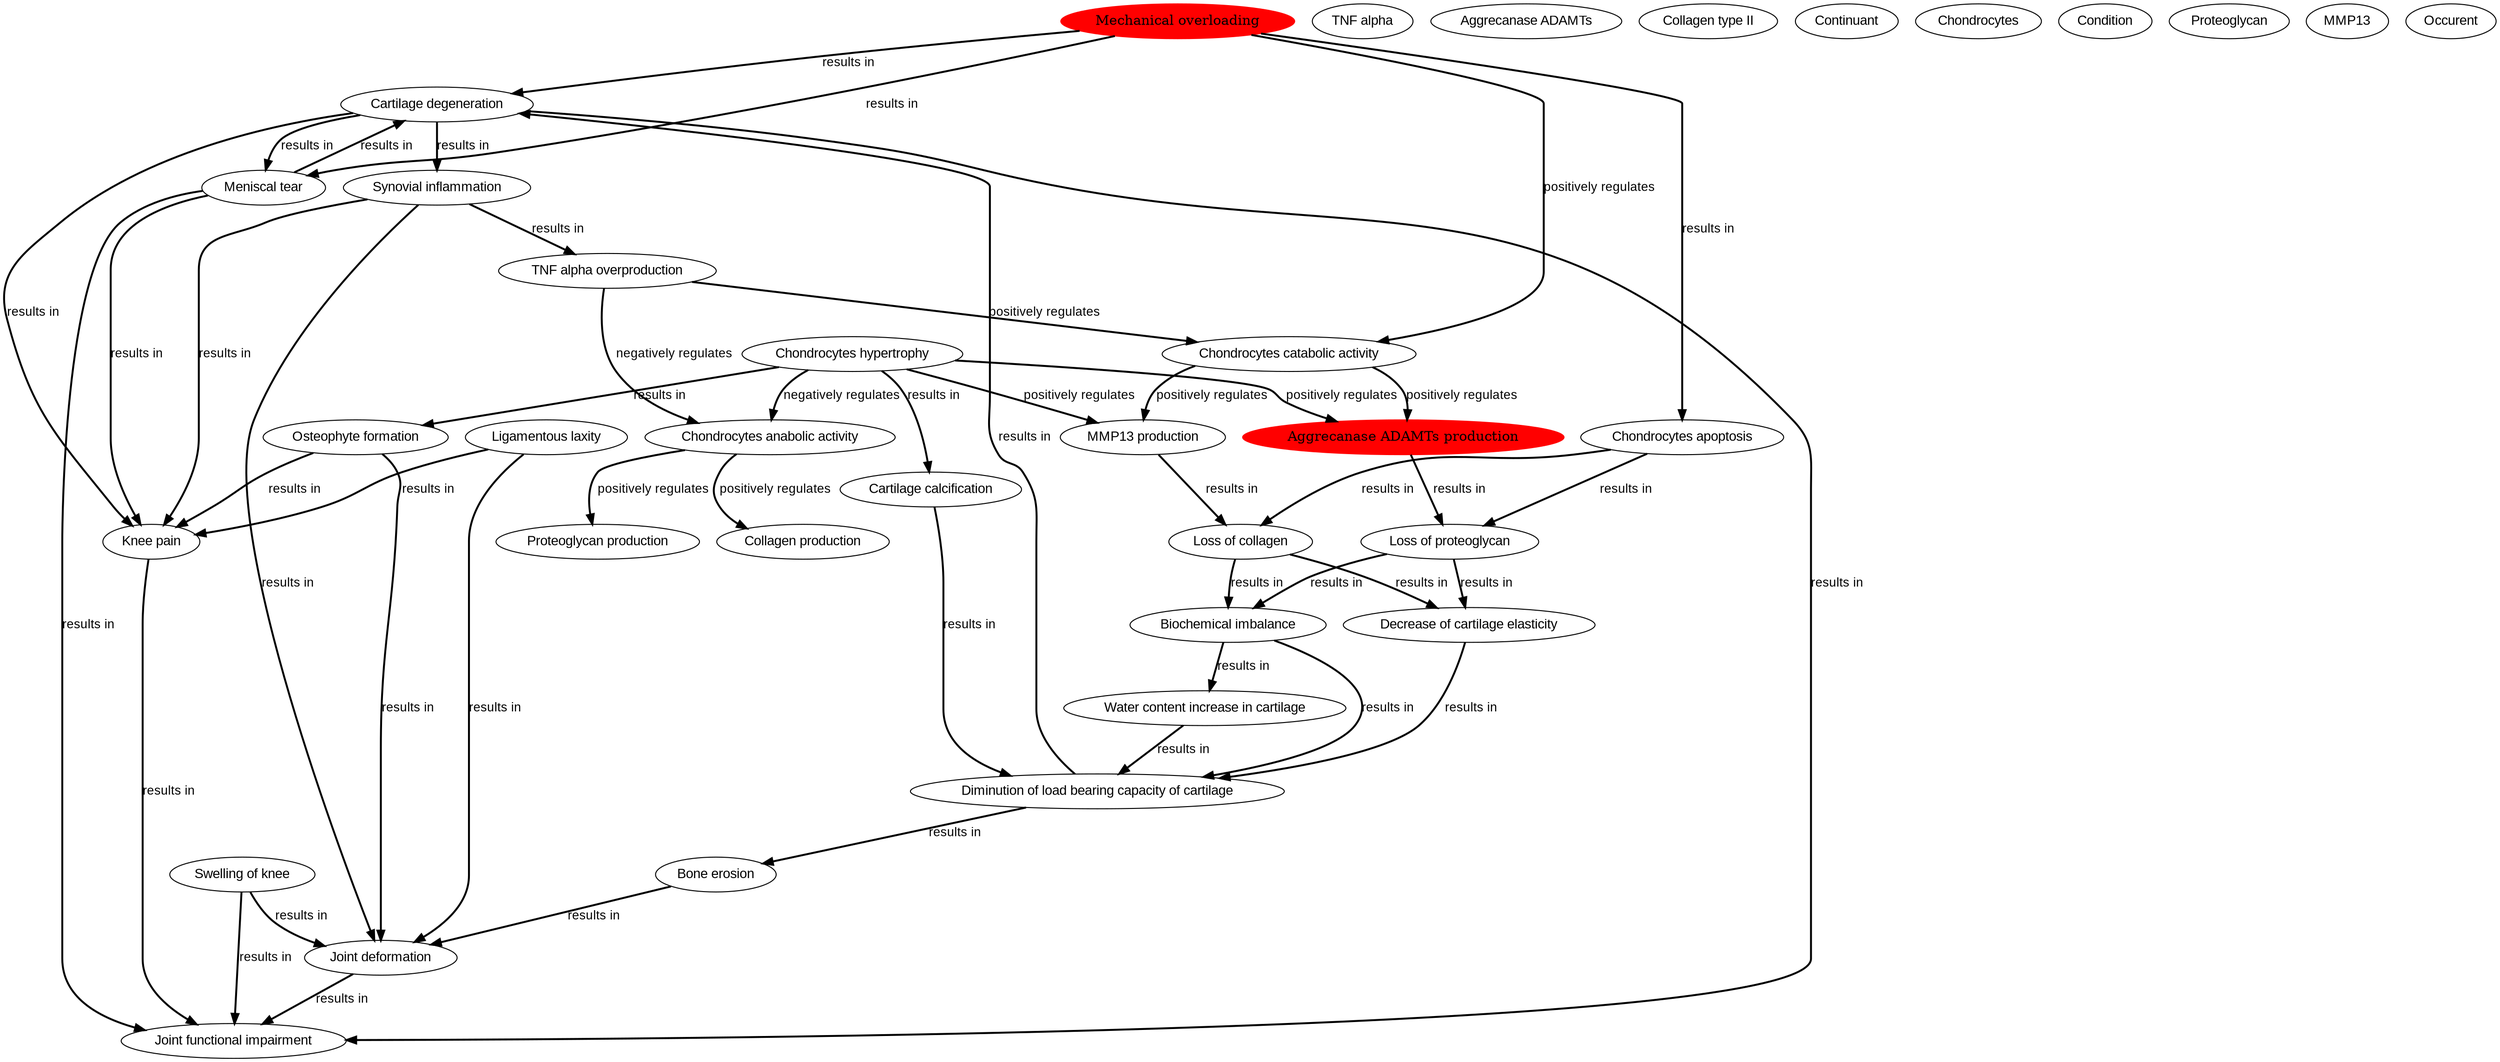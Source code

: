 digraph g {
"http://plumdeq.xyz/ontologies/hypothesis/Joint_functional_impairment" [label="Joint functional impairment",shape="ellipse",fontsize=14.0,fontname="Arial"] ;
"http://plumdeq.xyz/ontologies/hypothesis/Mechanical_overloading" [label="Mechanical overloading",shape="ellipse",style="filled",color="red"] ;
"http://plumdeq.xyz/ontologies/hypothesis/Bone_erosion" [label="Bone erosion",shape="ellipse",fontsize=14.0,fontname="Arial"] ;
"http://plumdeq.xyz/ontologies/hypothesis/TNF_alpha" [label="TNF alpha",shape="ellipse",fontsize=14.0,fontname="Arial"] ;
"http://plumdeq.xyz/ontologies/hypothesis/Cartilage_degeneration" [label="Cartilage degeneration",shape="ellipse",fontsize=14.0,fontname="Arial"] ;
"http://plumdeq.xyz/ontologies/hypothesis/Aggrecanase_ADAMTs" [label="Aggrecanase ADAMTs",shape="ellipse",fontsize=14.0,fontname="Arial"] ;
"http://plumdeq.xyz/ontologies/hypothesis/Diminution_of_load_bearing_capacity_of_cartilage" [label="Diminution of load bearing capacity of cartilage",shape="ellipse",fontsize=14.0,fontname="Arial"] ;
"http://plumdeq.xyz/ontologies/hypothesis/Osteophyte_formation" [label="Osteophyte formation",shape="ellipse",fontsize=14.0,fontname="Arial"] ;
"http://plumdeq.xyz/ontologies/hypothesis/Loss_of_proteoglycan" [label="Loss of proteoglycan",shape="ellipse",fontsize=14.0,fontname="Arial"] ;
"http://plumdeq.xyz/ontologies/hypothesis/TNF_alpha_overproduction" [label="TNF alpha overproduction",shape="ellipse",fontsize=14.0,fontname="Arial"] ;
"http://plumdeq.xyz/ontologies/hypothesis/Cartilage_calcification" [label="Cartilage calcification",shape="ellipse",fontsize=14.0,fontname="Arial"] ;
"http://plumdeq.xyz/ontologies/hypothesis/Collagen_type_II" [label="Collagen type II",shape="ellipse",fontsize=14.0,fontname="Arial"] ;
"http://plumdeq.xyz/ontologies/hypothesis/Collagen_production" [label="Collagen production",shape="ellipse",fontsize=14.0,fontname="Arial"] ;
"http://plumdeq.xyz/ontologies/hypothesis/Continuant" [label="Continuant",shape="ellipse",fontsize=14.0,fontname="Arial"] ;
"http://plumdeq.xyz/ontologies/hypothesis/Meniscal_tear" [label="Meniscal tear",shape="ellipse",fontsize=14.0,fontname="Arial"] ;
"http://plumdeq.xyz/ontologies/hypothesis/Swelling_of_knee" [label="Swelling of knee",shape="ellipse",fontsize=14.0,fontname="Arial"] ;
"http://plumdeq.xyz/ontologies/hypothesis/Chondrocytes" [label="Chondrocytes",shape="ellipse",fontsize=14.0,fontname="Arial"] ;
"http://plumdeq.xyz/ontologies/hypothesis/Chondrocytes_catabolic_activity" [label="Chondrocytes catabolic activity",shape="ellipse",fontsize=14.0,fontname="Arial"] ;
"http://plumdeq.xyz/ontologies/hypothesis/Water_content_increase_in_cartilage" [label="Water content increase in cartilage",shape="ellipse",fontsize=14.0,fontname="Arial"] ;
"http://plumdeq.xyz/ontologies/hypothesis/Condition" [label="Condition",shape="ellipse",fontsize=14.0,fontname="Arial"] ;
"http://plumdeq.xyz/ontologies/hypothesis/Proteoglycan" [label="Proteoglycan",shape="ellipse",fontsize=14.0,fontname="Arial"] ;
"http://plumdeq.xyz/ontologies/hypothesis/Synovial_inflammation" [label="Synovial inflammation",shape="ellipse",fontsize=14.0,fontname="Arial"] ;
"http://plumdeq.xyz/ontologies/hypothesis/MMP13" [label="MMP13",shape="ellipse",fontsize=14.0,fontname="Arial"] ;
"http://plumdeq.xyz/ontologies/hypothesis/Joint_deformation" [label="Joint deformation",shape="ellipse",fontsize=14.0,fontname="Arial"] ;
"http://plumdeq.xyz/ontologies/hypothesis/Loss_of_collagen" [label="Loss of collagen",shape="ellipse",fontsize=14.0,fontname="Arial"] ;
"http://plumdeq.xyz/ontologies/hypothesis/Occurent" [label="Occurent",shape="ellipse",fontsize=14.0,fontname="Arial"] ;
"http://plumdeq.xyz/ontologies/hypothesis/Chondrocytes_hypertrophy" [label="Chondrocytes hypertrophy",shape="ellipse",fontsize=14.0,fontname="Arial"] ;
"http://plumdeq.xyz/ontologies/hypothesis/Aggrecanase_ADAMTs_production" [label="Aggrecanase ADAMTs production",shape="ellipse",style="filled",color="red"] ;
"http://plumdeq.xyz/ontologies/hypothesis/Ligamentous_laxity" [label="Ligamentous laxity",shape="ellipse",fontsize=14.0,fontname="Arial"] ;
"http://plumdeq.xyz/ontologies/hypothesis/MMP13_production" [label="MMP13 production",shape="ellipse",fontsize=14.0,fontname="Arial"] ;
"http://plumdeq.xyz/ontologies/hypothesis/Biochemical_imbalance" [label="Biochemical imbalance",shape="ellipse",fontsize=14.0,fontname="Arial"] ;
"http://plumdeq.xyz/ontologies/hypothesis/Decrease_of_cartilage_elasticity" [label="Decrease of cartilage elasticity",shape="ellipse",fontsize=14.0,fontname="Arial"] ;
"http://plumdeq.xyz/ontologies/hypothesis/Chondrocytes_anabolic_activity" [label="Chondrocytes anabolic activity",shape="ellipse",fontsize=14.0,fontname="Arial"] ;
"http://plumdeq.xyz/ontologies/hypothesis/Proteoglycan_production" [label="Proteoglycan production",shape="ellipse",fontsize=14.0,fontname="Arial"] ;
"http://plumdeq.xyz/ontologies/hypothesis/Knee_pain" [label="Knee pain",shape="ellipse",fontsize=14.0,fontname="Arial"] ;
"http://plumdeq.xyz/ontologies/hypothesis/Chondrocytes_apoptosis" [label="Chondrocytes apoptosis",shape="ellipse",fontsize=14.0,fontname="Arial"] ;
"http://plumdeq.xyz/ontologies/hypothesis/Mechanical_overloading" -> "http://plumdeq.xyz/ontologies/hypothesis/Cartilage_degeneration" [label="results in",style="bold",fontsize=13.0,fontname="Arial"] ;
"http://plumdeq.xyz/ontologies/hypothesis/Mechanical_overloading" -> "http://plumdeq.xyz/ontologies/hypothesis/Chondrocytes_apoptosis" [label="results in",style="bold",fontsize=13.0,fontname="Arial"] ;
"http://plumdeq.xyz/ontologies/hypothesis/Mechanical_overloading" -> "http://plumdeq.xyz/ontologies/hypothesis/Meniscal_tear" [label="results in",style="bold",fontsize=13.0,fontname="Arial"] ;
"http://plumdeq.xyz/ontologies/hypothesis/Mechanical_overloading" -> "http://plumdeq.xyz/ontologies/hypothesis/Chondrocytes_catabolic_activity" [label="positively regulates",style="bold",fontsize=13.0,fontname="Arial"] ;
"http://plumdeq.xyz/ontologies/hypothesis/Bone_erosion" -> "http://plumdeq.xyz/ontologies/hypothesis/Joint_deformation" [label="results in",style="bold",fontsize=13.0,fontname="Arial"] ;
"http://plumdeq.xyz/ontologies/hypothesis/Cartilage_degeneration" -> "http://plumdeq.xyz/ontologies/hypothesis/Joint_functional_impairment" [label="results in",style="bold",fontsize=13.0,fontname="Arial"] ;
"http://plumdeq.xyz/ontologies/hypothesis/Cartilage_degeneration" -> "http://plumdeq.xyz/ontologies/hypothesis/Synovial_inflammation" [label="results in",style="bold",fontsize=13.0,fontname="Arial"] ;
"http://plumdeq.xyz/ontologies/hypothesis/Cartilage_degeneration" -> "http://plumdeq.xyz/ontologies/hypothesis/Knee_pain" [label="results in",style="bold",fontsize=13.0,fontname="Arial"] ;
"http://plumdeq.xyz/ontologies/hypothesis/Cartilage_degeneration" -> "http://plumdeq.xyz/ontologies/hypothesis/Meniscal_tear" [label="results in",style="bold",fontsize=13.0,fontname="Arial"] ;
"http://plumdeq.xyz/ontologies/hypothesis/Diminution_of_load_bearing_capacity_of_cartilage" -> "http://plumdeq.xyz/ontologies/hypothesis/Cartilage_degeneration" [label="results in",style="bold",fontsize=13.0,fontname="Arial"] ;
"http://plumdeq.xyz/ontologies/hypothesis/Diminution_of_load_bearing_capacity_of_cartilage" -> "http://plumdeq.xyz/ontologies/hypothesis/Bone_erosion" [label="results in",style="bold",fontsize=13.0,fontname="Arial"] ;
"http://plumdeq.xyz/ontologies/hypothesis/Osteophyte_formation" -> "http://plumdeq.xyz/ontologies/hypothesis/Joint_deformation" [label="results in",style="bold",fontsize=13.0,fontname="Arial"] ;
"http://plumdeq.xyz/ontologies/hypothesis/Osteophyte_formation" -> "http://plumdeq.xyz/ontologies/hypothesis/Knee_pain" [label="results in",style="bold",fontsize=13.0,fontname="Arial"] ;
"http://plumdeq.xyz/ontologies/hypothesis/Loss_of_proteoglycan" -> "http://plumdeq.xyz/ontologies/hypothesis/Biochemical_imbalance" [label="results in",style="bold",fontsize=13.0,fontname="Arial"] ;
"http://plumdeq.xyz/ontologies/hypothesis/Loss_of_proteoglycan" -> "http://plumdeq.xyz/ontologies/hypothesis/Decrease_of_cartilage_elasticity" [label="results in",style="bold",fontsize=13.0,fontname="Arial"] ;
"http://plumdeq.xyz/ontologies/hypothesis/TNF_alpha_overproduction" -> "http://plumdeq.xyz/ontologies/hypothesis/Chondrocytes_anabolic_activity" [label="negatively regulates",style="bold",fontsize=13.0,fontname="Arial"] ;
"http://plumdeq.xyz/ontologies/hypothesis/TNF_alpha_overproduction" -> "http://plumdeq.xyz/ontologies/hypothesis/Chondrocytes_catabolic_activity" [label="positively regulates",style="bold",fontsize=13.0,fontname="Arial"] ;
"http://plumdeq.xyz/ontologies/hypothesis/Cartilage_calcification" -> "http://plumdeq.xyz/ontologies/hypothesis/Diminution_of_load_bearing_capacity_of_cartilage" [label="results in",style="bold",fontsize=13.0,fontname="Arial"] ;
"http://plumdeq.xyz/ontologies/hypothesis/Meniscal_tear" -> "http://plumdeq.xyz/ontologies/hypothesis/Cartilage_degeneration" [label="results in",style="bold",fontsize=13.0,fontname="Arial"] ;
"http://plumdeq.xyz/ontologies/hypothesis/Meniscal_tear" -> "http://plumdeq.xyz/ontologies/hypothesis/Joint_functional_impairment" [label="results in",style="bold",fontsize=13.0,fontname="Arial"] ;
"http://plumdeq.xyz/ontologies/hypothesis/Meniscal_tear" -> "http://plumdeq.xyz/ontologies/hypothesis/Knee_pain" [label="results in",style="bold",fontsize=13.0,fontname="Arial"] ;
"http://plumdeq.xyz/ontologies/hypothesis/Swelling_of_knee" -> "http://plumdeq.xyz/ontologies/hypothesis/Joint_functional_impairment" [label="results in",style="bold",fontsize=13.0,fontname="Arial"] ;
"http://plumdeq.xyz/ontologies/hypothesis/Swelling_of_knee" -> "http://plumdeq.xyz/ontologies/hypothesis/Joint_deformation" [label="results in",style="bold",fontsize=13.0,fontname="Arial"] ;
"http://plumdeq.xyz/ontologies/hypothesis/Chondrocytes_catabolic_activity" -> "http://plumdeq.xyz/ontologies/hypothesis/Aggrecanase_ADAMTs_production" [label="positively regulates",style="bold",fontsize=13.0,fontname="Arial"] ;
"http://plumdeq.xyz/ontologies/hypothesis/Chondrocytes_catabolic_activity" -> "http://plumdeq.xyz/ontologies/hypothesis/MMP13_production" [label="positively regulates",style="bold",fontsize=13.0,fontname="Arial"] ;
"http://plumdeq.xyz/ontologies/hypothesis/Water_content_increase_in_cartilage" -> "http://plumdeq.xyz/ontologies/hypothesis/Diminution_of_load_bearing_capacity_of_cartilage" [label="results in",style="bold",fontsize=13.0,fontname="Arial"] ;
"http://plumdeq.xyz/ontologies/hypothesis/Synovial_inflammation" -> "http://plumdeq.xyz/ontologies/hypothesis/Joint_deformation" [label="results in",style="bold",fontsize=13.0,fontname="Arial"] ;
"http://plumdeq.xyz/ontologies/hypothesis/Synovial_inflammation" -> "http://plumdeq.xyz/ontologies/hypothesis/TNF_alpha_overproduction" [label="results in",style="bold",fontsize=13.0,fontname="Arial"] ;
"http://plumdeq.xyz/ontologies/hypothesis/Synovial_inflammation" -> "http://plumdeq.xyz/ontologies/hypothesis/Knee_pain" [label="results in",style="bold",fontsize=13.0,fontname="Arial"] ;
"http://plumdeq.xyz/ontologies/hypothesis/Joint_deformation" -> "http://plumdeq.xyz/ontologies/hypothesis/Joint_functional_impairment" [label="results in",style="bold",fontsize=13.0,fontname="Arial"] ;
"http://plumdeq.xyz/ontologies/hypothesis/Loss_of_collagen" -> "http://plumdeq.xyz/ontologies/hypothesis/Biochemical_imbalance" [label="results in",style="bold",fontsize=13.0,fontname="Arial"] ;
"http://plumdeq.xyz/ontologies/hypothesis/Loss_of_collagen" -> "http://plumdeq.xyz/ontologies/hypothesis/Decrease_of_cartilage_elasticity" [label="results in",style="bold",fontsize=13.0,fontname="Arial"] ;
"http://plumdeq.xyz/ontologies/hypothesis/Chondrocytes_hypertrophy" -> "http://plumdeq.xyz/ontologies/hypothesis/Osteophyte_formation" [label="results in",style="bold",fontsize=13.0,fontname="Arial"] ;
"http://plumdeq.xyz/ontologies/hypothesis/Chondrocytes_hypertrophy" -> "http://plumdeq.xyz/ontologies/hypothesis/Aggrecanase_ADAMTs_production" [label="positively regulates",style="bold",fontsize=13.0,fontname="Arial"] ;
"http://plumdeq.xyz/ontologies/hypothesis/Chondrocytes_hypertrophy" -> "http://plumdeq.xyz/ontologies/hypothesis/MMP13_production" [label="positively regulates",style="bold",fontsize=13.0,fontname="Arial"] ;
"http://plumdeq.xyz/ontologies/hypothesis/Chondrocytes_hypertrophy" -> "http://plumdeq.xyz/ontologies/hypothesis/Chondrocytes_anabolic_activity" [label="negatively regulates",style="bold",fontsize=13.0,fontname="Arial"] ;
"http://plumdeq.xyz/ontologies/hypothesis/Chondrocytes_hypertrophy" -> "http://plumdeq.xyz/ontologies/hypothesis/Cartilage_calcification" [label="results in",style="bold",fontsize=13.0,fontname="Arial"] ;
"http://plumdeq.xyz/ontologies/hypothesis/Aggrecanase_ADAMTs_production" -> "http://plumdeq.xyz/ontologies/hypothesis/Loss_of_proteoglycan" [label="results in",style="bold",fontsize=13.0,fontname="Arial"] ;
"http://plumdeq.xyz/ontologies/hypothesis/Ligamentous_laxity" -> "http://plumdeq.xyz/ontologies/hypothesis/Joint_deformation" [label="results in",style="bold",fontsize=13.0,fontname="Arial"] ;
"http://plumdeq.xyz/ontologies/hypothesis/Ligamentous_laxity" -> "http://plumdeq.xyz/ontologies/hypothesis/Knee_pain" [label="results in",style="bold",fontsize=13.0,fontname="Arial"] ;
"http://plumdeq.xyz/ontologies/hypothesis/MMP13_production" -> "http://plumdeq.xyz/ontologies/hypothesis/Loss_of_collagen" [label="results in",style="bold",fontsize=13.0,fontname="Arial"] ;
"http://plumdeq.xyz/ontologies/hypothesis/Biochemical_imbalance" -> "http://plumdeq.xyz/ontologies/hypothesis/Water_content_increase_in_cartilage" [label="results in",style="bold",fontsize=13.0,fontname="Arial"] ;
"http://plumdeq.xyz/ontologies/hypothesis/Biochemical_imbalance" -> "http://plumdeq.xyz/ontologies/hypothesis/Diminution_of_load_bearing_capacity_of_cartilage" [label="results in",style="bold",fontsize=13.0,fontname="Arial"] ;
"http://plumdeq.xyz/ontologies/hypothesis/Decrease_of_cartilage_elasticity" -> "http://plumdeq.xyz/ontologies/hypothesis/Diminution_of_load_bearing_capacity_of_cartilage" [label="results in",style="bold",fontsize=13.0,fontname="Arial"] ;
"http://plumdeq.xyz/ontologies/hypothesis/Chondrocytes_anabolic_activity" -> "http://plumdeq.xyz/ontologies/hypothesis/Collagen_production" [label="positively regulates",style="bold",fontsize=13.0,fontname="Arial"] ;
"http://plumdeq.xyz/ontologies/hypothesis/Chondrocytes_anabolic_activity" -> "http://plumdeq.xyz/ontologies/hypothesis/Proteoglycan_production" [label="positively regulates",style="bold",fontsize=13.0,fontname="Arial"] ;
"http://plumdeq.xyz/ontologies/hypothesis/Knee_pain" -> "http://plumdeq.xyz/ontologies/hypothesis/Joint_functional_impairment" [label="results in",style="bold",fontsize=13.0,fontname="Arial"] ;
"http://plumdeq.xyz/ontologies/hypothesis/Chondrocytes_apoptosis" -> "http://plumdeq.xyz/ontologies/hypothesis/Loss_of_proteoglycan" [label="results in",style="bold",fontsize=13.0,fontname="Arial"] ;
"http://plumdeq.xyz/ontologies/hypothesis/Chondrocytes_apoptosis" -> "http://plumdeq.xyz/ontologies/hypothesis/Loss_of_collagen" [label="results in",style="bold",fontsize=13.0,fontname="Arial"] ;
}
